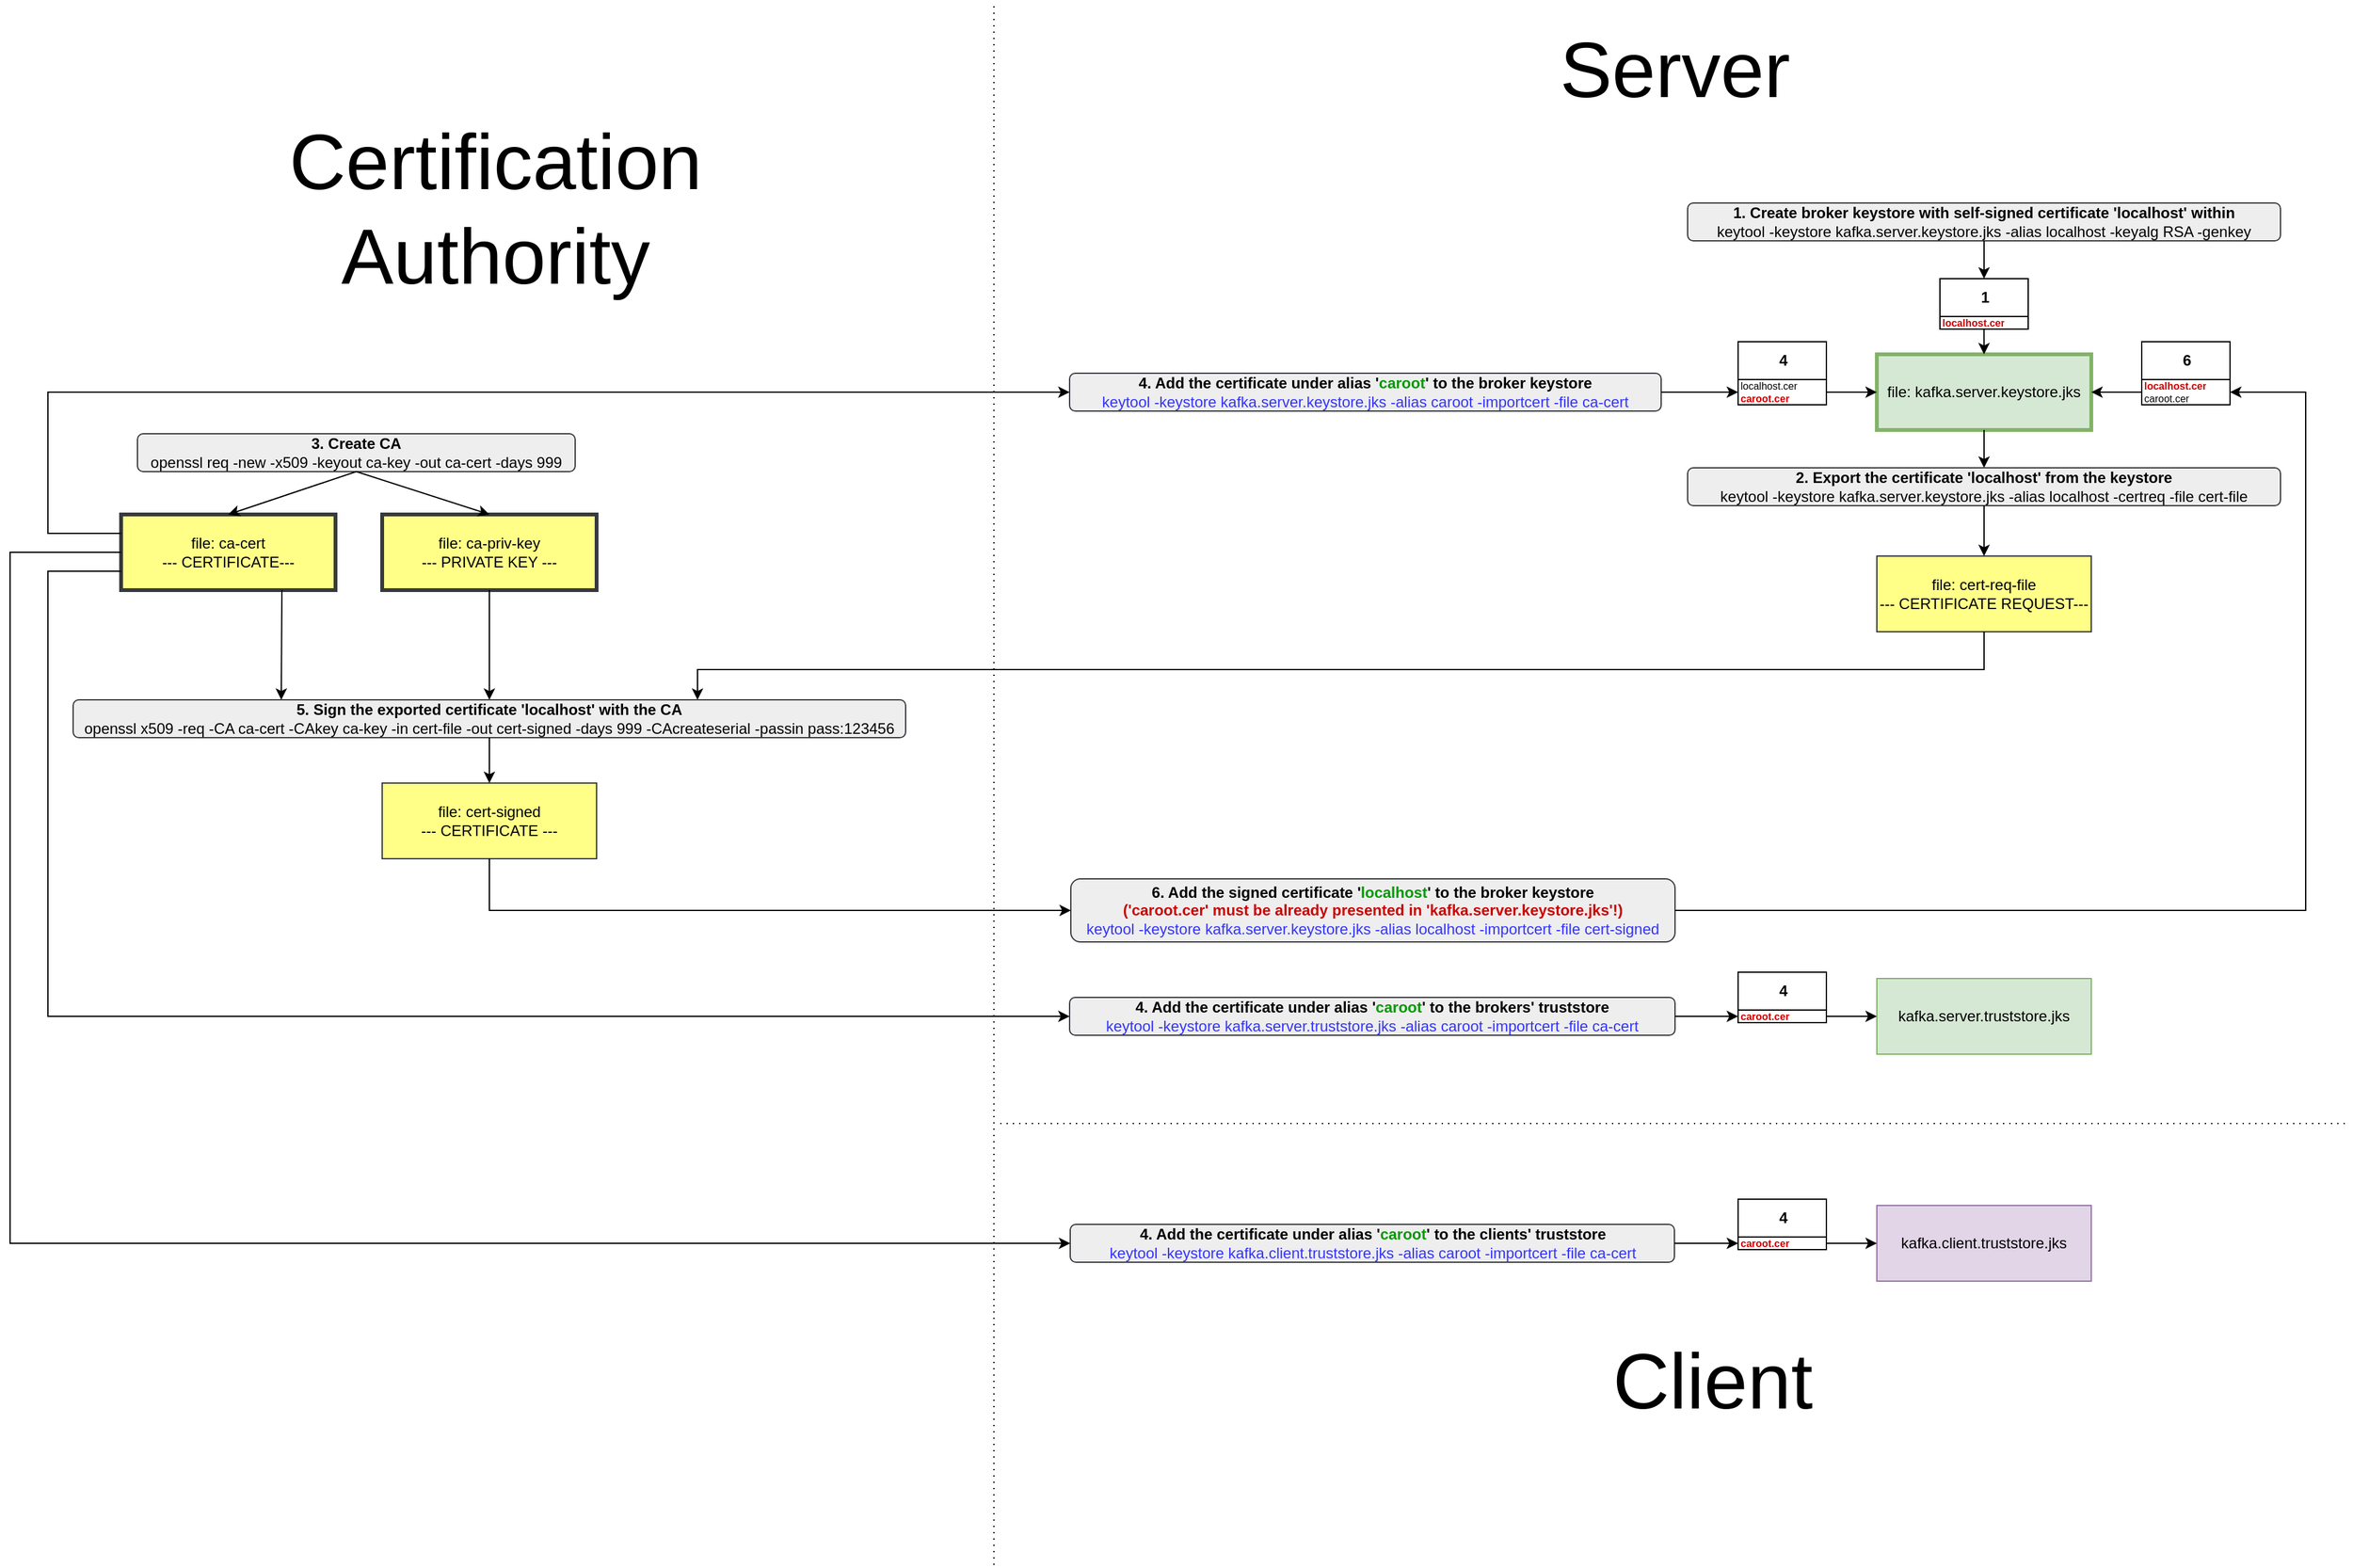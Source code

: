 <mxfile version="23.1.5" type="device">
  <diagram name="Страница — 1" id="bjROk1FGZJzqGW-whNQt">
    <mxGraphModel dx="3216" dy="2824" grid="1" gridSize="10" guides="1" tooltips="1" connect="1" arrows="1" fold="1" page="1" pageScale="1" pageWidth="1169" pageHeight="827" math="0" shadow="0">
      <root>
        <mxCell id="0" />
        <mxCell id="1" parent="0" />
        <mxCell id="iWXGu4qHUyrVc3mA0MU8-36" value="&lt;b&gt;4. Add the certificate under alias &#39;&lt;font color=&quot;#009900&quot;&gt;caroot&lt;/font&gt;&#39; to the clients&#39; truststore&lt;/b&gt;&lt;br&gt;&lt;font color=&quot;#3333ff&quot;&gt;keytool -keystore kafka.client.truststore.jks -alias caroot -importcert -file ca-cert&lt;/font&gt;" style="rounded=1;whiteSpace=wrap;html=1;fillColor=#eeeeee;strokeColor=#36393d;" parent="1" vertex="1">
          <mxGeometry x="70.5" y="-630" width="479" height="30" as="geometry" />
        </mxCell>
        <mxCell id="iWXGu4qHUyrVc3mA0MU8-1" value="file: kafka.server.keystore.jks" style="rounded=0;whiteSpace=wrap;html=1;fillColor=#d5e8d4;strokeColor=#82b366;strokeWidth=3;" parent="1" vertex="1">
          <mxGeometry x="710" y="-1320" width="170" height="60" as="geometry" />
        </mxCell>
        <mxCell id="iWXGu4qHUyrVc3mA0MU8-2" value="file: ca-cert&lt;br&gt;--- CERTIFICATE---" style="rounded=0;whiteSpace=wrap;html=1;strokeWidth=3;fillColor=#ffff88;strokeColor=#36393d;" parent="1" vertex="1">
          <mxGeometry x="-682" y="-1193" width="170" height="60" as="geometry" />
        </mxCell>
        <mxCell id="iWXGu4qHUyrVc3mA0MU8-3" value="file: ca-priv-key&lt;br&gt;--- PRIVATE KEY ---" style="rounded=0;whiteSpace=wrap;html=1;strokeWidth=3;fillColor=#ffff88;strokeColor=#36393d;" parent="1" vertex="1">
          <mxGeometry x="-475" y="-1193" width="170" height="60" as="geometry" />
        </mxCell>
        <mxCell id="iWXGu4qHUyrVc3mA0MU8-4" value="kafka.client.truststore.jks" style="rounded=0;whiteSpace=wrap;html=1;fillColor=#e1d5e7;strokeColor=#9673a6;" parent="1" vertex="1">
          <mxGeometry x="710" y="-645" width="170" height="60" as="geometry" />
        </mxCell>
        <mxCell id="iWXGu4qHUyrVc3mA0MU8-5" value="kafka.server.truststore.jks" style="rounded=0;whiteSpace=wrap;html=1;fillColor=#d5e8d4;strokeColor=#82b366;" parent="1" vertex="1">
          <mxGeometry x="710" y="-825" width="170" height="60" as="geometry" />
        </mxCell>
        <mxCell id="iWXGu4qHUyrVc3mA0MU8-6" value="" style="endArrow=classic;html=1;rounded=0;exitX=0;exitY=0.5;exitDx=0;exitDy=0;entryX=0;entryY=0.5;entryDx=0;entryDy=0;" parent="1" source="iWXGu4qHUyrVc3mA0MU8-2" target="iWXGu4qHUyrVc3mA0MU8-36" edge="1">
          <mxGeometry width="50" height="50" relative="1" as="geometry">
            <mxPoint x="70" y="-970" as="sourcePoint" />
            <mxPoint y="-540" as="targetPoint" />
            <Array as="points">
              <mxPoint x="-770" y="-1163" />
              <mxPoint x="-770" y="-615" />
            </Array>
          </mxGeometry>
        </mxCell>
        <mxCell id="iWXGu4qHUyrVc3mA0MU8-7" value="" style="endArrow=classic;html=1;rounded=0;exitX=0;exitY=0.75;exitDx=0;exitDy=0;entryX=0;entryY=0.5;entryDx=0;entryDy=0;" parent="1" source="iWXGu4qHUyrVc3mA0MU8-2" target="iWXGu4qHUyrVc3mA0MU8-40" edge="1">
          <mxGeometry width="50" height="50" relative="1" as="geometry">
            <mxPoint x="70" y="-970" as="sourcePoint" />
            <mxPoint x="120" y="-1020" as="targetPoint" />
            <Array as="points">
              <mxPoint x="-740" y="-1148" />
              <mxPoint x="-740" y="-795" />
            </Array>
          </mxGeometry>
        </mxCell>
        <mxCell id="iWXGu4qHUyrVc3mA0MU8-9" value="file: cert-req-file&lt;br&gt;--- CERTIFICATE REQUEST---" style="rounded=0;whiteSpace=wrap;html=1;fillColor=#ffff88;strokeColor=#36393d;" parent="1" vertex="1">
          <mxGeometry x="710" y="-1160" width="170" height="60" as="geometry" />
        </mxCell>
        <mxCell id="iWXGu4qHUyrVc3mA0MU8-10" value="file: cert-signed&lt;br&gt;--- CERTIFICATE ---" style="rounded=0;whiteSpace=wrap;html=1;fillColor=#ffff88;strokeColor=#36393d;" parent="1" vertex="1">
          <mxGeometry x="-475" y="-980" width="170" height="60" as="geometry" />
        </mxCell>
        <mxCell id="iWXGu4qHUyrVc3mA0MU8-11" value="" style="endArrow=classic;html=1;rounded=0;exitX=0.5;exitY=1;exitDx=0;exitDy=0;entryX=0.75;entryY=0;entryDx=0;entryDy=0;" parent="1" source="iWXGu4qHUyrVc3mA0MU8-9" target="iWXGu4qHUyrVc3mA0MU8-46" edge="1">
          <mxGeometry width="50" height="50" relative="1" as="geometry">
            <mxPoint x="460" y="-980" as="sourcePoint" />
            <mxPoint x="1010" y="-1060" as="targetPoint" />
            <Array as="points">
              <mxPoint x="795" y="-1070" />
              <mxPoint x="-225" y="-1070" />
            </Array>
          </mxGeometry>
        </mxCell>
        <mxCell id="iWXGu4qHUyrVc3mA0MU8-12" value="" style="endArrow=classic;html=1;rounded=0;exitX=0.5;exitY=1;exitDx=0;exitDy=0;entryX=0.5;entryY=0;entryDx=0;entryDy=0;" parent="1" source="iWXGu4qHUyrVc3mA0MU8-3" target="iWXGu4qHUyrVc3mA0MU8-46" edge="1">
          <mxGeometry width="50" height="50" relative="1" as="geometry">
            <mxPoint x="454" y="-980" as="sourcePoint" />
            <mxPoint x="614" y="-1090" as="targetPoint" />
          </mxGeometry>
        </mxCell>
        <mxCell id="iWXGu4qHUyrVc3mA0MU8-13" value="" style="endArrow=classic;html=1;rounded=0;exitX=0.75;exitY=1;exitDx=0;exitDy=0;entryX=0.25;entryY=0;entryDx=0;entryDy=0;" parent="1" source="iWXGu4qHUyrVc3mA0MU8-2" target="iWXGu4qHUyrVc3mA0MU8-46" edge="1">
          <mxGeometry width="50" height="50" relative="1" as="geometry">
            <mxPoint x="64" y="-970" as="sourcePoint" />
            <mxPoint x="164" y="-1020" as="targetPoint" />
          </mxGeometry>
        </mxCell>
        <mxCell id="iWXGu4qHUyrVc3mA0MU8-14" value="" style="endArrow=classic;html=1;rounded=0;entryX=0.5;entryY=0;entryDx=0;entryDy=0;exitX=0.5;exitY=1;exitDx=0;exitDy=0;" parent="1" source="iWXGu4qHUyrVc3mA0MU8-1" target="iWXGu4qHUyrVc3mA0MU8-44" edge="1">
          <mxGeometry width="50" height="50" relative="1" as="geometry">
            <mxPoint x="460" y="-980" as="sourcePoint" />
            <mxPoint x="510" y="-1030" as="targetPoint" />
          </mxGeometry>
        </mxCell>
        <mxCell id="iWXGu4qHUyrVc3mA0MU8-17" value="&lt;b&gt;&lt;font style=&quot;font-size: 12px;&quot;&gt;1&lt;/font&gt;&lt;/b&gt;" style="swimlane;fontStyle=0;childLayout=stackLayout;horizontal=1;startSize=30;horizontalStack=0;resizeParent=1;resizeParentMax=0;resizeLast=0;collapsible=1;marginBottom=0;whiteSpace=wrap;html=1;fontSize=8;spacing=0;spacingLeft=2;" parent="1" vertex="1">
          <mxGeometry x="760" y="-1380" width="70" height="40" as="geometry" />
        </mxCell>
        <mxCell id="iWXGu4qHUyrVc3mA0MU8-18" value="&lt;b&gt;&lt;font color=&quot;#cc0000&quot;&gt;localhost.cer&lt;/font&gt;&lt;/b&gt;" style="text;strokeColor=none;fillColor=none;align=left;verticalAlign=middle;spacingLeft=2;spacingRight=0;overflow=hidden;points=[[0,0.5],[1,0.5]];portConstraint=eastwest;rotatable=0;whiteSpace=wrap;html=1;fontSize=8;spacing=0;" parent="iWXGu4qHUyrVc3mA0MU8-17" vertex="1">
          <mxGeometry y="30" width="70" height="10" as="geometry" />
        </mxCell>
        <mxCell id="iWXGu4qHUyrVc3mA0MU8-30" value="&lt;b&gt;1. Create broker keystore with self-signed certificate &#39;localhost&#39; within&lt;/b&gt;&lt;br&gt;keytool -keystore kafka.server.keystore.jks -alias localhost -keyalg RSA -genkey" style="rounded=1;whiteSpace=wrap;html=1;fillColor=#eeeeee;strokeColor=#36393d;fontSize=12;strokeWidth=1;" parent="1" vertex="1">
          <mxGeometry x="560" y="-1440" width="470" height="30" as="geometry" />
        </mxCell>
        <mxCell id="iWXGu4qHUyrVc3mA0MU8-31" value="" style="endArrow=classic;html=1;rounded=0;entryX=0.5;entryY=0;entryDx=0;entryDy=0;exitX=0.5;exitY=1;exitDx=0;exitDy=0;" parent="1" source="iWXGu4qHUyrVc3mA0MU8-30" target="iWXGu4qHUyrVc3mA0MU8-17" edge="1">
          <mxGeometry width="50" height="50" relative="1" as="geometry">
            <mxPoint x="460" y="-1050" as="sourcePoint" />
            <mxPoint x="510" y="-1100" as="targetPoint" />
          </mxGeometry>
        </mxCell>
        <mxCell id="iWXGu4qHUyrVc3mA0MU8-32" value="&lt;b&gt;3. Create CA&lt;/b&gt;&lt;br&gt;openssl req -new -x509 -keyout ca-key -out ca-cert -days 999" style="rounded=1;whiteSpace=wrap;html=1;fillColor=#eeeeee;strokeColor=#36393d;" parent="1" vertex="1">
          <mxGeometry x="-669" y="-1257" width="347" height="30" as="geometry" />
        </mxCell>
        <mxCell id="iWXGu4qHUyrVc3mA0MU8-33" value="" style="endArrow=classic;html=1;rounded=0;entryX=0.5;entryY=0;entryDx=0;entryDy=0;exitX=0.5;exitY=1;exitDx=0;exitDy=0;" parent="1" source="iWXGu4qHUyrVc3mA0MU8-32" target="iWXGu4qHUyrVc3mA0MU8-3" edge="1">
          <mxGeometry width="50" height="50" relative="1" as="geometry">
            <mxPoint x="64" y="-1040" as="sourcePoint" />
            <mxPoint x="114" y="-1090" as="targetPoint" />
          </mxGeometry>
        </mxCell>
        <mxCell id="iWXGu4qHUyrVc3mA0MU8-34" value="" style="endArrow=classic;html=1;rounded=0;entryX=0.5;entryY=0;entryDx=0;entryDy=0;exitX=0.5;exitY=1;exitDx=0;exitDy=0;" parent="1" source="iWXGu4qHUyrVc3mA0MU8-32" target="iWXGu4qHUyrVc3mA0MU8-2" edge="1">
          <mxGeometry width="50" height="50" relative="1" as="geometry">
            <mxPoint x="64" y="-1040" as="sourcePoint" />
            <mxPoint x="114" y="-1090" as="targetPoint" />
          </mxGeometry>
        </mxCell>
        <mxCell id="iWXGu4qHUyrVc3mA0MU8-37" value="" style="endArrow=classic;html=1;rounded=0;entryX=0;entryY=0.5;entryDx=0;entryDy=0;exitX=1;exitY=0.5;exitDx=0;exitDy=0;" parent="1" source="iWXGu4qHUyrVc3mA0MU8-39" target="iWXGu4qHUyrVc3mA0MU8-4" edge="1">
          <mxGeometry width="50" height="50" relative="1" as="geometry">
            <mxPoint x="600" y="-610" as="sourcePoint" />
            <mxPoint x="120" y="-1090" as="targetPoint" />
          </mxGeometry>
        </mxCell>
        <mxCell id="iWXGu4qHUyrVc3mA0MU8-38" value="&lt;font style=&quot;font-size: 12px;&quot;&gt;&lt;b&gt;4&lt;/b&gt;&lt;/font&gt;" style="swimlane;fontStyle=0;childLayout=stackLayout;horizontal=1;startSize=30;horizontalStack=0;resizeParent=1;resizeParentMax=0;resizeLast=0;collapsible=1;marginBottom=0;whiteSpace=wrap;html=1;fontSize=8;spacing=0;spacingLeft=2;" parent="1" vertex="1">
          <mxGeometry x="600" y="-650" width="70" height="40" as="geometry" />
        </mxCell>
        <mxCell id="iWXGu4qHUyrVc3mA0MU8-39" value="&lt;b&gt;&lt;font color=&quot;#cc0000&quot;&gt;caroot.cer&lt;/font&gt;&lt;/b&gt;" style="text;strokeColor=none;fillColor=none;align=left;verticalAlign=middle;spacingLeft=2;spacingRight=0;overflow=hidden;points=[[0,0.5],[1,0.5]];portConstraint=eastwest;rotatable=0;whiteSpace=wrap;html=1;fontSize=8;spacing=0;" parent="iWXGu4qHUyrVc3mA0MU8-38" vertex="1">
          <mxGeometry y="30" width="70" height="10" as="geometry" />
        </mxCell>
        <mxCell id="iWXGu4qHUyrVc3mA0MU8-40" value="&lt;b&gt;4. Add the certificate under alias &#39;&lt;font color=&quot;#009900&quot;&gt;caroot&lt;/font&gt;&#39; to the brokers&#39; truststore&lt;/b&gt;&lt;br&gt;&lt;font color=&quot;#3333ff&quot;&gt;keytool -keystore kafka.server.truststore.jks -alias caroot -importcert -file ca-cert&lt;/font&gt;" style="rounded=1;whiteSpace=wrap;html=1;fillColor=#eeeeee;strokeColor=#36393d;" parent="1" vertex="1">
          <mxGeometry x="70" y="-810" width="480" height="30" as="geometry" />
        </mxCell>
        <mxCell id="iWXGu4qHUyrVc3mA0MU8-41" value="" style="endArrow=classic;html=1;rounded=0;exitX=1;exitY=0.5;exitDx=0;exitDy=0;entryX=0;entryY=0.5;entryDx=0;entryDy=0;" parent="1" source="iWXGu4qHUyrVc3mA0MU8-40" target="iWXGu4qHUyrVc3mA0MU8-43" edge="1">
          <mxGeometry width="50" height="50" relative="1" as="geometry">
            <mxPoint x="-30" y="-1020" as="sourcePoint" />
            <mxPoint x="20" y="-1070" as="targetPoint" />
          </mxGeometry>
        </mxCell>
        <mxCell id="iWXGu4qHUyrVc3mA0MU8-42" value="&lt;b&gt;&lt;font style=&quot;font-size: 12px;&quot;&gt;4&lt;/font&gt;&lt;/b&gt;" style="swimlane;fontStyle=0;childLayout=stackLayout;horizontal=1;startSize=30;horizontalStack=0;resizeParent=1;resizeParentMax=0;resizeLast=0;collapsible=1;marginBottom=0;whiteSpace=wrap;html=1;fontSize=8;spacing=0;spacingLeft=2;" parent="1" vertex="1">
          <mxGeometry x="600" y="-830" width="70" height="40" as="geometry" />
        </mxCell>
        <mxCell id="iWXGu4qHUyrVc3mA0MU8-43" value="&lt;b&gt;&lt;font color=&quot;#cc0000&quot;&gt;caroot.cer&lt;/font&gt;&lt;/b&gt;" style="text;strokeColor=none;fillColor=none;align=left;verticalAlign=middle;spacingLeft=2;spacingRight=0;overflow=hidden;points=[[0,0.5],[1,0.5]];portConstraint=eastwest;rotatable=0;whiteSpace=wrap;html=1;fontSize=8;spacing=0;" parent="iWXGu4qHUyrVc3mA0MU8-42" vertex="1">
          <mxGeometry y="30" width="70" height="10" as="geometry" />
        </mxCell>
        <mxCell id="iWXGu4qHUyrVc3mA0MU8-44" value="&lt;b&gt;2. Export the certificate &#39;localhost&#39; from the keystore&lt;/b&gt;&lt;br&gt;keytool -keystore kafka.server.keystore.jks -alias localhost -certreq -file cert-file" style="rounded=1;whiteSpace=wrap;html=1;fillColor=#eeeeee;strokeColor=#36393d;" parent="1" vertex="1">
          <mxGeometry x="560" y="-1230" width="470" height="30" as="geometry" />
        </mxCell>
        <mxCell id="iWXGu4qHUyrVc3mA0MU8-45" value="" style="endArrow=classic;html=1;rounded=0;entryX=0.5;entryY=0;entryDx=0;entryDy=0;exitX=0.5;exitY=1;exitDx=0;exitDy=0;" parent="1" source="iWXGu4qHUyrVc3mA0MU8-44" target="iWXGu4qHUyrVc3mA0MU8-9" edge="1">
          <mxGeometry width="50" height="50" relative="1" as="geometry">
            <mxPoint x="950" y="-1170" as="sourcePoint" />
            <mxPoint x="410" y="-1080" as="targetPoint" />
          </mxGeometry>
        </mxCell>
        <mxCell id="iWXGu4qHUyrVc3mA0MU8-46" value="&lt;b&gt;5. Sign the exported certificate &#39;localhost&#39; with the CA&lt;/b&gt;&lt;br&gt;openssl x509 -req -CA ca-cert -CAkey ca-key -in cert-file -out cert-signed -days 999 -CAcreateserial -passin pass:123456" style="rounded=1;whiteSpace=wrap;html=1;fillColor=#eeeeee;strokeColor=#36393d;" parent="1" vertex="1">
          <mxGeometry x="-720" y="-1046" width="660" height="30" as="geometry" />
        </mxCell>
        <mxCell id="iWXGu4qHUyrVc3mA0MU8-47" value="" style="endArrow=classic;html=1;rounded=0;entryX=0.5;entryY=0;entryDx=0;entryDy=0;exitX=0.5;exitY=1;exitDx=0;exitDy=0;" parent="1" source="iWXGu4qHUyrVc3mA0MU8-46" target="iWXGu4qHUyrVc3mA0MU8-10" edge="1">
          <mxGeometry width="50" height="50" relative="1" as="geometry">
            <mxPoint x="744" y="-1030" as="sourcePoint" />
            <mxPoint x="794" y="-1080" as="targetPoint" />
            <Array as="points" />
          </mxGeometry>
        </mxCell>
        <mxCell id="iWXGu4qHUyrVc3mA0MU8-48" value="&lt;b&gt;4. Add the certificate under alias &#39;&lt;font color=&quot;#009900&quot;&gt;caroot&lt;/font&gt;&#39; to the broker keystore&lt;/b&gt;&lt;br&gt;&lt;font color=&quot;#3333ff&quot;&gt;keytool -keystore kafka.server.keystore.jks -alias caroot -importcert -file ca-cert&lt;/font&gt;" style="rounded=1;whiteSpace=wrap;html=1;fillColor=#eeeeee;strokeColor=#36393d;" parent="1" vertex="1">
          <mxGeometry x="70" y="-1305" width="469" height="30" as="geometry" />
        </mxCell>
        <mxCell id="iWXGu4qHUyrVc3mA0MU8-49" value="&lt;b&gt;6. Add the signed certificate &#39;&lt;font color=&quot;#009900&quot;&gt;localhost&lt;/font&gt;&#39; to the broker keystore&lt;br&gt;&lt;font color=&quot;#cc0000&quot;&gt;(&#39;caroot.cer&#39; must be already presented in &#39;kafka.server.keystore.jks&#39;!)&lt;/font&gt;&lt;/b&gt;&lt;br&gt;&lt;font color=&quot;#3333ff&quot;&gt;keytool -keystore kafka.server.keystore.jks -alias localhost -importcert -file cert-signed&lt;/font&gt;" style="rounded=1;whiteSpace=wrap;html=1;fillColor=#eeeeee;strokeColor=#36393d;" parent="1" vertex="1">
          <mxGeometry x="71" y="-904" width="479" height="50" as="geometry" />
        </mxCell>
        <mxCell id="iWXGu4qHUyrVc3mA0MU8-50" value="" style="endArrow=classic;html=1;rounded=0;exitX=0;exitY=0.25;exitDx=0;exitDy=0;strokeWidth=1;entryX=0;entryY=0.5;entryDx=0;entryDy=0;" parent="1" source="iWXGu4qHUyrVc3mA0MU8-2" target="iWXGu4qHUyrVc3mA0MU8-48" edge="1">
          <mxGeometry width="50" height="50" relative="1" as="geometry">
            <mxPoint x="260" y="-1020" as="sourcePoint" />
            <mxPoint x="-330" y="-1110" as="targetPoint" />
            <Array as="points">
              <mxPoint x="-740" y="-1178" />
              <mxPoint x="-740" y="-1290" />
            </Array>
          </mxGeometry>
        </mxCell>
        <mxCell id="iWXGu4qHUyrVc3mA0MU8-51" value="&lt;b&gt;&lt;font style=&quot;font-size: 12px;&quot;&gt;4&lt;/font&gt;&lt;/b&gt;" style="swimlane;fontStyle=0;childLayout=stackLayout;horizontal=1;startSize=30;horizontalStack=0;resizeParent=1;resizeParentMax=0;resizeLast=0;collapsible=1;marginBottom=0;whiteSpace=wrap;html=1;fontSize=8;spacing=0;spacingLeft=2;" parent="1" vertex="1">
          <mxGeometry x="600" y="-1330" width="70" height="50" as="geometry" />
        </mxCell>
        <mxCell id="iWXGu4qHUyrVc3mA0MU8-52" value="localhost.cer&lt;br&gt;&lt;b&gt;&lt;font color=&quot;#cc0000&quot;&gt;caroot.cer&lt;/font&gt;&lt;/b&gt;" style="text;strokeColor=none;fillColor=none;align=left;verticalAlign=middle;spacingLeft=2;spacingRight=0;overflow=hidden;points=[[0,0.5],[1,0.5]];portConstraint=eastwest;rotatable=0;whiteSpace=wrap;html=1;fontSize=8;spacing=0;" parent="iWXGu4qHUyrVc3mA0MU8-51" vertex="1">
          <mxGeometry y="30" width="70" height="20" as="geometry" />
        </mxCell>
        <mxCell id="iWXGu4qHUyrVc3mA0MU8-54" value="&lt;b&gt;&lt;font style=&quot;font-size: 12px;&quot;&gt;6&lt;/font&gt;&lt;/b&gt;" style="swimlane;fontStyle=0;childLayout=stackLayout;horizontal=1;startSize=30;horizontalStack=0;resizeParent=1;resizeParentMax=0;resizeLast=0;collapsible=1;marginBottom=0;whiteSpace=wrap;html=1;fontSize=8;spacing=0;spacingLeft=2;" parent="1" vertex="1">
          <mxGeometry x="920" y="-1330" width="70" height="50" as="geometry" />
        </mxCell>
        <mxCell id="iWXGu4qHUyrVc3mA0MU8-55" value="&lt;b&gt;&lt;font color=&quot;#cc0000&quot;&gt;localhost.cer&lt;/font&gt;&lt;/b&gt;&lt;br&gt;caroot.cer" style="text;strokeColor=none;fillColor=none;align=left;verticalAlign=middle;spacingLeft=2;spacingRight=0;overflow=hidden;points=[[0,0.5],[1,0.5]];portConstraint=eastwest;rotatable=0;whiteSpace=wrap;html=1;fontSize=8;spacing=0;" parent="iWXGu4qHUyrVc3mA0MU8-54" vertex="1">
          <mxGeometry y="30" width="70" height="20" as="geometry" />
        </mxCell>
        <mxCell id="GXzt9nJjUX_pgEI2QDhD-1" value="" style="endArrow=classic;html=1;rounded=0;exitX=1;exitY=0.5;exitDx=0;exitDy=0;entryX=0;entryY=0.5;entryDx=0;entryDy=0;" parent="1" source="iWXGu4qHUyrVc3mA0MU8-52" target="iWXGu4qHUyrVc3mA0MU8-1" edge="1">
          <mxGeometry width="50" height="50" relative="1" as="geometry">
            <mxPoint x="660" y="-1210" as="sourcePoint" />
            <mxPoint x="710" y="-1260" as="targetPoint" />
          </mxGeometry>
        </mxCell>
        <mxCell id="GXzt9nJjUX_pgEI2QDhD-2" value="" style="endArrow=classic;html=1;rounded=0;entryX=1;entryY=0.5;entryDx=0;entryDy=0;exitX=0;exitY=0.5;exitDx=0;exitDy=0;" parent="1" source="iWXGu4qHUyrVc3mA0MU8-55" target="iWXGu4qHUyrVc3mA0MU8-1" edge="1">
          <mxGeometry width="50" height="50" relative="1" as="geometry">
            <mxPoint x="850" y="-1210" as="sourcePoint" />
            <mxPoint x="900" y="-1260" as="targetPoint" />
          </mxGeometry>
        </mxCell>
        <mxCell id="GXzt9nJjUX_pgEI2QDhD-3" value="" style="endArrow=classic;html=1;rounded=0;entryX=0.5;entryY=0;entryDx=0;entryDy=0;exitX=0.499;exitY=0.964;exitDx=0;exitDy=0;exitPerimeter=0;" parent="1" source="iWXGu4qHUyrVc3mA0MU8-18" target="iWXGu4qHUyrVc3mA0MU8-1" edge="1">
          <mxGeometry width="50" height="50" relative="1" as="geometry">
            <mxPoint x="850" y="-1210" as="sourcePoint" />
            <mxPoint x="900" y="-1260" as="targetPoint" />
          </mxGeometry>
        </mxCell>
        <mxCell id="GXzt9nJjUX_pgEI2QDhD-5" value="" style="endArrow=classic;html=1;rounded=0;exitX=1;exitY=0.5;exitDx=0;exitDy=0;entryX=0;entryY=0.5;entryDx=0;entryDy=0;" parent="1" source="iWXGu4qHUyrVc3mA0MU8-36" target="iWXGu4qHUyrVc3mA0MU8-39" edge="1">
          <mxGeometry width="50" height="50" relative="1" as="geometry">
            <mxPoint x="-120" y="-820" as="sourcePoint" />
            <mxPoint x="-70" y="-870" as="targetPoint" />
          </mxGeometry>
        </mxCell>
        <mxCell id="5XHpppHZTFxsWLQ8RcOm-1" value="" style="endArrow=classic;html=1;rounded=0;entryX=0;entryY=0.5;entryDx=0;entryDy=0;exitX=1;exitY=0.5;exitDx=0;exitDy=0;" edge="1" parent="1" source="iWXGu4qHUyrVc3mA0MU8-48" target="iWXGu4qHUyrVc3mA0MU8-52">
          <mxGeometry width="50" height="50" relative="1" as="geometry">
            <mxPoint x="-70" y="-1060" as="sourcePoint" />
            <mxPoint x="-20" y="-1110" as="targetPoint" />
          </mxGeometry>
        </mxCell>
        <mxCell id="5XHpppHZTFxsWLQ8RcOm-2" value="" style="endArrow=classic;html=1;rounded=0;entryX=1;entryY=0.5;entryDx=0;entryDy=0;exitX=1;exitY=0.5;exitDx=0;exitDy=0;" edge="1" parent="1" source="iWXGu4qHUyrVc3mA0MU8-49" target="iWXGu4qHUyrVc3mA0MU8-55">
          <mxGeometry width="50" height="50" relative="1" as="geometry">
            <mxPoint x="1050" y="-1370" as="sourcePoint" />
            <mxPoint x="1010" y="-1110" as="targetPoint" />
            <Array as="points">
              <mxPoint x="1050" y="-879" />
              <mxPoint x="1050" y="-1290" />
            </Array>
          </mxGeometry>
        </mxCell>
        <mxCell id="5XHpppHZTFxsWLQ8RcOm-3" value="" style="endArrow=classic;html=1;rounded=0;exitX=0.5;exitY=1;exitDx=0;exitDy=0;entryX=0;entryY=0.5;entryDx=0;entryDy=0;" edge="1" parent="1" source="iWXGu4qHUyrVc3mA0MU8-10" target="iWXGu4qHUyrVc3mA0MU8-49">
          <mxGeometry width="50" height="50" relative="1" as="geometry">
            <mxPoint x="960" y="-1060" as="sourcePoint" />
            <mxPoint x="1590" y="-1380" as="targetPoint" />
            <Array as="points">
              <mxPoint x="-390" y="-879" />
            </Array>
          </mxGeometry>
        </mxCell>
        <mxCell id="5XHpppHZTFxsWLQ8RcOm-6" value="Client" style="text;html=1;align=center;verticalAlign=middle;whiteSpace=wrap;rounded=0;fontSize=62;" vertex="1" parent="1">
          <mxGeometry x="490" y="-540" width="180" height="70" as="geometry" />
        </mxCell>
        <mxCell id="5XHpppHZTFxsWLQ8RcOm-7" value="Certification Authority" style="text;html=1;align=center;verticalAlign=middle;whiteSpace=wrap;rounded=0;fontSize=62;" vertex="1" parent="1">
          <mxGeometry x="-570" y="-1520" width="370" height="170" as="geometry" />
        </mxCell>
        <mxCell id="5XHpppHZTFxsWLQ8RcOm-8" value="Server" style="text;html=1;align=center;verticalAlign=middle;whiteSpace=wrap;rounded=0;fontSize=62;" vertex="1" parent="1">
          <mxGeometry x="460" y="-1580" width="180" height="70" as="geometry" />
        </mxCell>
        <mxCell id="5XHpppHZTFxsWLQ8RcOm-9" value="" style="endArrow=classic;html=1;rounded=0;entryX=0;entryY=0.5;entryDx=0;entryDy=0;exitX=1;exitY=0.5;exitDx=0;exitDy=0;" edge="1" parent="1" source="iWXGu4qHUyrVc3mA0MU8-43" target="iWXGu4qHUyrVc3mA0MU8-5">
          <mxGeometry width="50" height="50" relative="1" as="geometry">
            <mxPoint x="240" y="-940" as="sourcePoint" />
            <mxPoint x="290" y="-990" as="targetPoint" />
          </mxGeometry>
        </mxCell>
        <mxCell id="5XHpppHZTFxsWLQ8RcOm-13" value="" style="endArrow=none;html=1;rounded=0;dashed=1;dashPattern=1 4;" edge="1" parent="1">
          <mxGeometry width="50" height="50" relative="1" as="geometry">
            <mxPoint x="10" y="-360" as="sourcePoint" />
            <mxPoint x="10" y="-1600" as="targetPoint" />
          </mxGeometry>
        </mxCell>
        <mxCell id="5XHpppHZTFxsWLQ8RcOm-15" value="" style="endArrow=none;html=1;rounded=0;dashed=1;dashPattern=1 4;" edge="1" parent="1">
          <mxGeometry width="50" height="50" relative="1" as="geometry">
            <mxPoint x="15" y="-710" as="sourcePoint" />
            <mxPoint x="1085" y="-710" as="targetPoint" />
          </mxGeometry>
        </mxCell>
      </root>
    </mxGraphModel>
  </diagram>
</mxfile>
